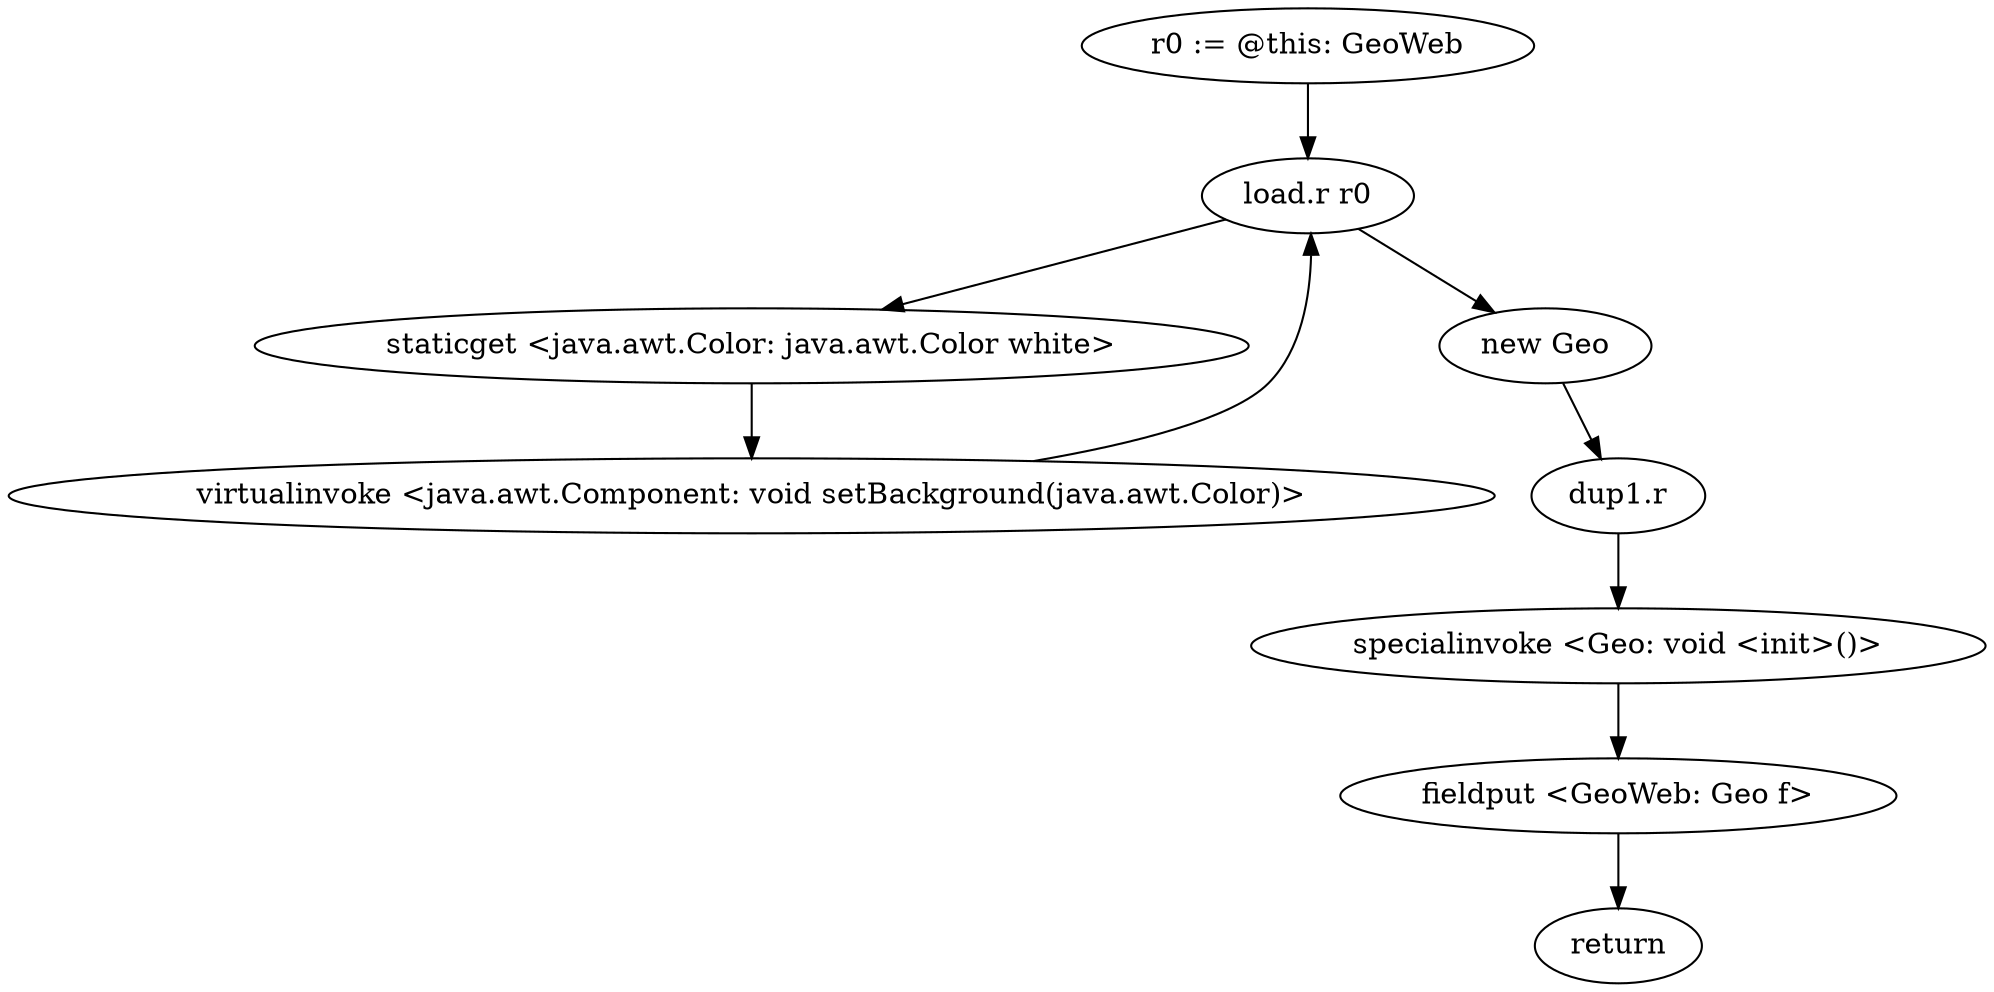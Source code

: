 digraph "" {
    "r0 := @this: GeoWeb"
    "load.r r0"
    "r0 := @this: GeoWeb"->"load.r r0";
    "staticget <java.awt.Color: java.awt.Color white>"
    "load.r r0"->"staticget <java.awt.Color: java.awt.Color white>";
    "virtualinvoke <java.awt.Component: void setBackground(java.awt.Color)>"
    "staticget <java.awt.Color: java.awt.Color white>"->"virtualinvoke <java.awt.Component: void setBackground(java.awt.Color)>";
    "virtualinvoke <java.awt.Component: void setBackground(java.awt.Color)>"->"load.r r0";
    "new Geo"
    "load.r r0"->"new Geo";
    "dup1.r"
    "new Geo"->"dup1.r";
    "specialinvoke <Geo: void <init>()>"
    "dup1.r"->"specialinvoke <Geo: void <init>()>";
    "fieldput <GeoWeb: Geo f>"
    "specialinvoke <Geo: void <init>()>"->"fieldput <GeoWeb: Geo f>";
    "return"
    "fieldput <GeoWeb: Geo f>"->"return";
}
